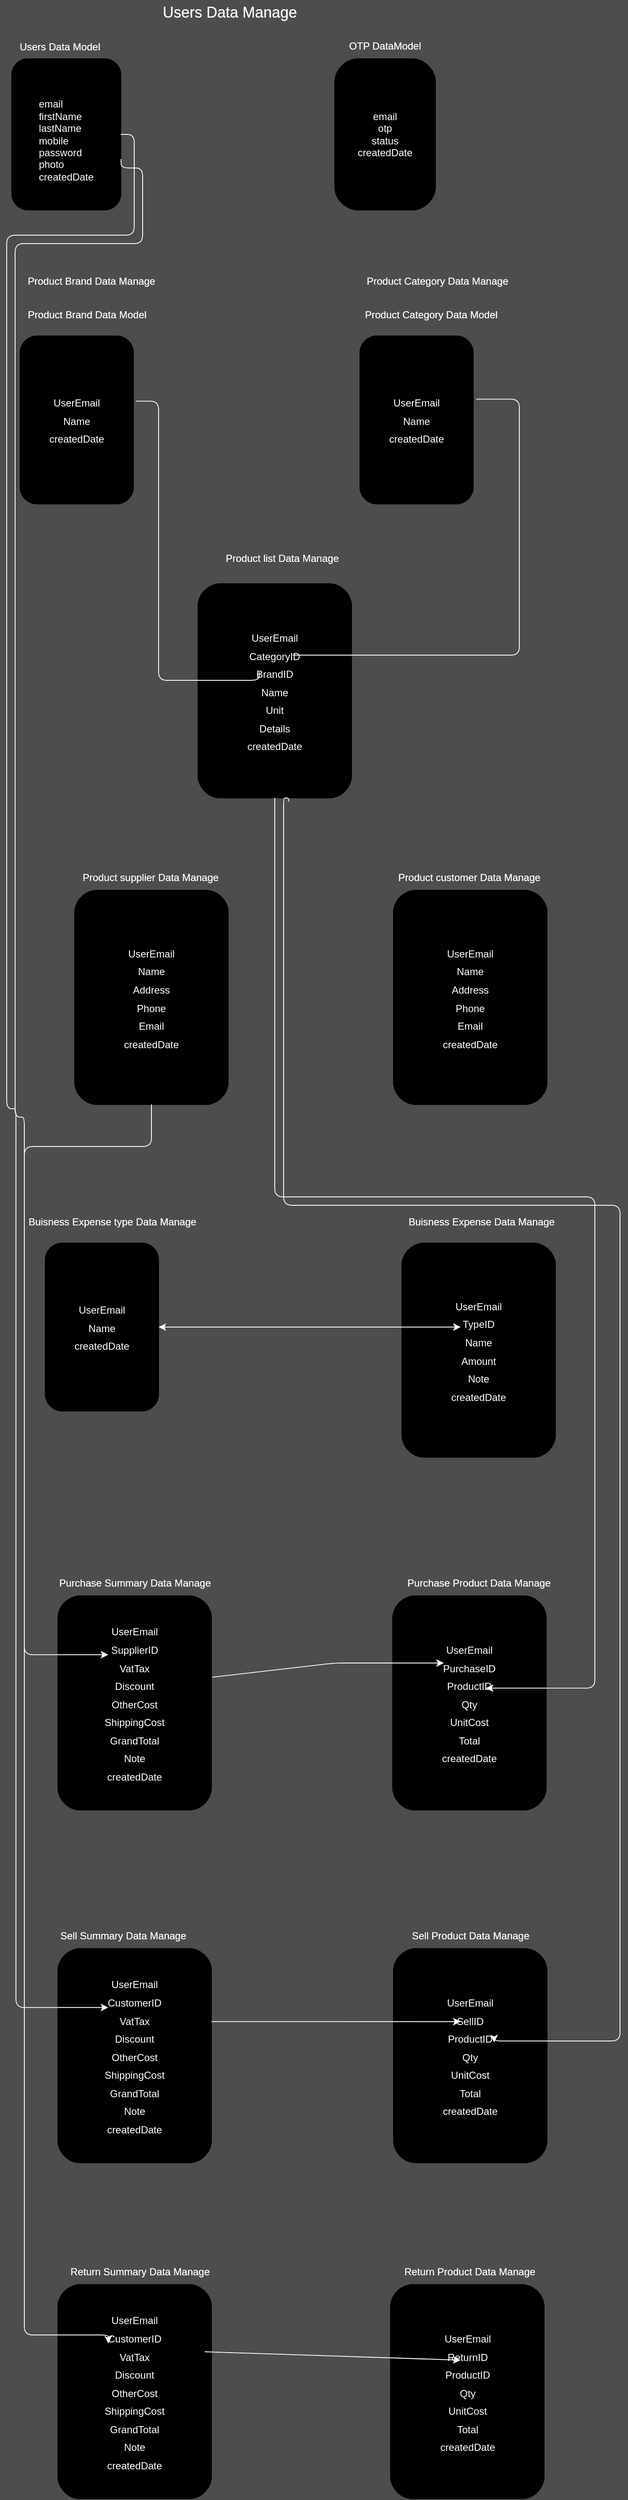 <mxfile>
    <diagram id="BZAx4NpjiB1EqWASZVfp" name="Page-1">
        <mxGraphModel dx="734" dy="436" grid="1" gridSize="10" guides="1" tooltips="1" connect="1" arrows="1" fold="1" page="1" pageScale="1" pageWidth="850" pageHeight="1100" background="#4D4D4D" math="0" shadow="0">
            <root>
                <mxCell id="0"/>
                <mxCell id="1" parent="0"/>
                <mxCell id="2" value="&lt;div style=&quot;text-align: justify&quot;&gt;&lt;br&gt;&lt;/div&gt;&lt;div style=&quot;text-align: justify&quot;&gt;email&lt;/div&gt;&lt;div style=&quot;text-align: justify&quot;&gt;firstName&lt;/div&gt;&lt;div style=&quot;text-align: justify&quot;&gt;lastName&lt;/div&gt;&lt;div style=&quot;text-align: justify&quot;&gt;mobile&lt;/div&gt;&lt;div style=&quot;text-align: justify&quot;&gt;password&lt;/div&gt;&lt;div style=&quot;text-align: justify&quot;&gt;photo&lt;/div&gt;&lt;div style=&quot;text-align: justify&quot;&gt;createdDate&lt;/div&gt;" style="rounded=1;whiteSpace=wrap;html=1;labelBorderColor=none;labelPosition=center;verticalLabelPosition=middle;align=center;verticalAlign=middle;spacingTop=0;" parent="1" vertex="1">
                    <mxGeometry x="95" y="110" width="130" height="180" as="geometry"/>
                </mxCell>
                <mxCell id="3" value="Users Data Model" style="text;html=1;strokeColor=none;fillColor=none;align=center;verticalAlign=middle;whiteSpace=wrap;rounded=1;labelBorderColor=none;spacingTop=2;spacing=5;spacingLeft=0;fontColor=#FFFFFF;" parent="1" vertex="1">
                    <mxGeometry x="95" y="80" width="115" height="30" as="geometry"/>
                </mxCell>
                <mxCell id="5" value="email&lt;br&gt;otp&lt;br&gt;status&lt;br&gt;createdDate" style="rounded=1;whiteSpace=wrap;labelBorderColor=none;fontColor=#FFFFFF;align=center;html=1;arcSize=24;" parent="1" vertex="1">
                    <mxGeometry x="480" y="110" width="120" height="180" as="geometry"/>
                </mxCell>
                <mxCell id="6" value="OTP DataModel" style="text;html=1;strokeColor=none;fillColor=none;align=center;verticalAlign=middle;whiteSpace=wrap;rounded=0;labelBorderColor=none;fontColor=#FFFFFF;" parent="1" vertex="1">
                    <mxGeometry x="495" y="80" width="90" height="30" as="geometry"/>
                </mxCell>
                <mxCell id="8" value="Users Data Manage" style="text;html=1;strokeColor=none;fillColor=none;align=center;verticalAlign=middle;whiteSpace=wrap;rounded=0;labelBorderColor=none;fontColor=#FFFFFF;fontSize=18;" parent="1" vertex="1">
                    <mxGeometry x="240" y="40" width="230" height="30" as="geometry"/>
                </mxCell>
                <mxCell id="15" value="&lt;font style=&quot;font-size: 12px&quot;&gt;UserEmail&lt;br&gt;Name&lt;br&gt;createdDate&lt;br&gt;&lt;/font&gt;" style="rounded=1;whiteSpace=wrap;html=1;labelBorderColor=none;fontSize=18;fontColor=#FFFFFF;" parent="1" vertex="1">
                    <mxGeometry x="105" y="440" width="135" height="200" as="geometry"/>
                </mxCell>
                <mxCell id="16" value="&lt;font style=&quot;font-size: 12px&quot;&gt;UserEmail&lt;br&gt;Name&lt;br&gt;createdDate&lt;br&gt;&lt;/font&gt;" style="rounded=1;whiteSpace=wrap;html=1;labelBorderColor=none;fontSize=18;fontColor=#FFFFFF;" parent="1" vertex="1">
                    <mxGeometry x="510" y="440" width="135" height="200" as="geometry"/>
                </mxCell>
                <mxCell id="17" value="Product Brand Data Model" style="text;html=1;strokeColor=none;fillColor=none;align=center;verticalAlign=middle;whiteSpace=wrap;rounded=0;labelBorderColor=none;fontSize=12;fontColor=#FFFFFF;" parent="1" vertex="1">
                    <mxGeometry x="105" y="400" width="160" height="30" as="geometry"/>
                </mxCell>
                <mxCell id="18" value="Product Category Data Model" style="text;html=1;strokeColor=none;fillColor=none;align=center;verticalAlign=middle;whiteSpace=wrap;rounded=0;labelBorderColor=none;fontSize=12;fontColor=#FFFFFF;" parent="1" vertex="1">
                    <mxGeometry x="510" y="400" width="170" height="30" as="geometry"/>
                </mxCell>
                <mxCell id="19" value="Product Brand Data Manage" style="text;html=1;strokeColor=none;fillColor=none;align=center;verticalAlign=middle;whiteSpace=wrap;rounded=0;labelBorderColor=none;fontSize=12;fontColor=#FFFFFF;" parent="1" vertex="1">
                    <mxGeometry x="110" y="360" width="160" height="30" as="geometry"/>
                </mxCell>
                <mxCell id="20" value="Product Category Data Manage" style="text;html=1;strokeColor=none;fillColor=none;align=center;verticalAlign=middle;whiteSpace=wrap;rounded=0;labelBorderColor=none;fontSize=12;fontColor=#FFFFFF;" parent="1" vertex="1">
                    <mxGeometry x="510" y="360" width="185" height="30" as="geometry"/>
                </mxCell>
                <mxCell id="25" value="&lt;font style=&quot;font-size: 12px&quot;&gt;UserEmail&lt;br&gt;CategoryID&lt;br&gt;BrandID&lt;br&gt;Name&lt;br&gt;Unit&lt;br&gt;Details&lt;br&gt;createdDate&lt;br&gt;&lt;/font&gt;" style="rounded=1;whiteSpace=wrap;html=1;labelBorderColor=none;fontSize=18;fontColor=#FFFFFF;" parent="1" vertex="1">
                    <mxGeometry x="317" y="735" width="183" height="255" as="geometry"/>
                </mxCell>
                <mxCell id="27" value="" style="endArrow=none;html=1;rounded=1;fontSize=12;fontColor=#FFFFFF;exitX=1.021;exitY=0.388;exitDx=0;exitDy=0;exitPerimeter=0;edgeStyle=orthogonalEdgeStyle;elbow=vertical;entryX=0.399;entryY=0.412;entryDx=0;entryDy=0;entryPerimeter=0;strokeColor=#000000;" parent="1" source="15" target="25" edge="1">
                    <mxGeometry width="50" height="50" relative="1" as="geometry">
                        <mxPoint x="350" y="700" as="sourcePoint"/>
                        <mxPoint x="290" y="850" as="targetPoint"/>
                        <Array as="points">
                            <mxPoint x="270" y="518"/>
                            <mxPoint x="270" y="850"/>
                            <mxPoint x="390" y="850"/>
                        </Array>
                    </mxGeometry>
                </mxCell>
                <mxCell id="28" value="" style="endArrow=none;html=1;rounded=1;fontSize=12;fontColor=#FFFFFF;elbow=vertical;entryX=1.025;entryY=0.376;entryDx=0;entryDy=0;entryPerimeter=0;edgeStyle=orthogonalEdgeStyle;strokeColor=#000000;" parent="1" target="16" edge="1">
                    <mxGeometry width="50" height="50" relative="1" as="geometry">
                        <mxPoint x="430" y="820" as="sourcePoint"/>
                        <mxPoint x="400" y="650" as="targetPoint"/>
                        <Array as="points">
                            <mxPoint x="700" y="820"/>
                            <mxPoint x="700" y="515"/>
                        </Array>
                    </mxGeometry>
                </mxCell>
                <mxCell id="29" value="Product list Data Manage" style="text;html=1;strokeColor=none;fillColor=none;align=center;verticalAlign=middle;whiteSpace=wrap;rounded=0;labelBorderColor=none;fontSize=12;fontColor=#FFFFFF;" parent="1" vertex="1">
                    <mxGeometry x="325" y="690" width="185" height="30" as="geometry"/>
                </mxCell>
                <mxCell id="30" value="&lt;font style=&quot;font-size: 12px&quot;&gt;UserEmail&lt;br&gt;Name&lt;br&gt;Address&lt;br&gt;Phone&lt;br&gt;Email&lt;br&gt;createdDate&lt;br&gt;&lt;/font&gt;" style="rounded=1;whiteSpace=wrap;html=1;labelBorderColor=none;fontSize=18;fontColor=#FFFFFF;" parent="1" vertex="1">
                    <mxGeometry x="170" y="1100" width="183" height="255" as="geometry"/>
                </mxCell>
                <mxCell id="31" value="&lt;font style=&quot;font-size: 12px&quot;&gt;UserEmail&lt;br&gt;Name&lt;br&gt;Address&lt;br&gt;Phone&lt;br&gt;Email&lt;br&gt;createdDate&lt;br&gt;&lt;/font&gt;" style="rounded=1;whiteSpace=wrap;html=1;labelBorderColor=none;fontSize=18;fontColor=#FFFFFF;" parent="1" vertex="1">
                    <mxGeometry x="550" y="1100" width="183" height="255" as="geometry"/>
                </mxCell>
                <mxCell id="32" value="Product supplier Data Manage" style="text;html=1;strokeColor=none;fillColor=none;align=center;verticalAlign=middle;whiteSpace=wrap;rounded=0;labelBorderColor=none;fontSize=12;fontColor=#FFFFFF;" parent="1" vertex="1">
                    <mxGeometry x="168" y="1070" width="185" height="30" as="geometry"/>
                </mxCell>
                <mxCell id="33" value="Product customer Data Manage" style="text;html=1;strokeColor=none;fillColor=none;align=center;verticalAlign=middle;whiteSpace=wrap;rounded=0;labelBorderColor=none;fontSize=12;fontColor=#FFFFFF;" parent="1" vertex="1">
                    <mxGeometry x="548" y="1070" width="185" height="30" as="geometry"/>
                </mxCell>
                <mxCell id="34" value="&lt;font style=&quot;font-size: 12px&quot;&gt;UserEmail&lt;br&gt;Name&lt;br&gt;createdDate&lt;br&gt;&lt;/font&gt;" style="rounded=1;whiteSpace=wrap;html=1;labelBorderColor=none;fontSize=18;fontColor=#FFFFFF;" parent="1" vertex="1">
                    <mxGeometry x="135" y="1520" width="135" height="200" as="geometry"/>
                </mxCell>
                <mxCell id="35" value="Buisness Expense type Data Manage" style="text;html=1;strokeColor=none;fillColor=none;align=center;verticalAlign=middle;whiteSpace=wrap;rounded=0;labelBorderColor=none;fontSize=12;fontColor=#FFFFFF;" parent="1" vertex="1">
                    <mxGeometry x="110" y="1480" width="210" height="30" as="geometry"/>
                </mxCell>
                <mxCell id="36" value="&lt;font style=&quot;font-size: 12px&quot;&gt;UserEmail&lt;br&gt;TypeID&lt;br&gt;Name&lt;br&gt;Amount&lt;br&gt;Note&lt;br&gt;createdDate&lt;br&gt;&lt;/font&gt;" style="rounded=1;whiteSpace=wrap;html=1;labelBorderColor=none;fontSize=18;fontColor=#FFFFFF;" parent="1" vertex="1">
                    <mxGeometry x="560" y="1520" width="183" height="255" as="geometry"/>
                </mxCell>
                <mxCell id="37" value="Buisness Expense Data Manage" style="text;html=1;strokeColor=none;fillColor=none;align=center;verticalAlign=middle;whiteSpace=wrap;rounded=0;labelBorderColor=none;fontSize=12;fontColor=#FFFFFF;" parent="1" vertex="1">
                    <mxGeometry x="550" y="1480" width="210" height="30" as="geometry"/>
                </mxCell>
                <mxCell id="38" value="" style="endArrow=classic;startArrow=classic;html=1;rounded=1;fontSize=12;fontColor=#FFFFFF;elbow=vertical;exitX=1;exitY=0.5;exitDx=0;exitDy=0;entryX=0.383;entryY=0.392;entryDx=0;entryDy=0;entryPerimeter=0;strokeColor=#000000;" parent="1" source="34" target="36" edge="1">
                    <mxGeometry width="50" height="50" relative="1" as="geometry">
                        <mxPoint x="430" y="1700" as="sourcePoint"/>
                        <mxPoint x="480" y="1650" as="targetPoint"/>
                    </mxGeometry>
                </mxCell>
                <mxCell id="39" value="&lt;font style=&quot;font-size: 12px&quot;&gt;UserEmail&lt;br&gt;SupplierID&lt;br&gt;VatTax&lt;br&gt;Discount&lt;br&gt;OtherCost&lt;br&gt;ShippingCost&lt;br&gt;GrandTotal&lt;br&gt;Note&lt;br&gt;createdDate&lt;br&gt;&lt;/font&gt;" style="rounded=1;whiteSpace=wrap;html=1;labelBorderColor=none;fontSize=18;fontColor=#FFFFFF;" parent="1" vertex="1">
                    <mxGeometry x="150" y="1940" width="183" height="255" as="geometry"/>
                </mxCell>
                <mxCell id="40" value="&lt;font style=&quot;font-size: 12px&quot;&gt;UserEmail&lt;br&gt;PurchaseID&lt;br&gt;ProductID&lt;br&gt;Qty&lt;br&gt;UnitCost&lt;br&gt;Total&lt;br&gt;createdDate&lt;br&gt;&lt;/font&gt;" style="rounded=1;whiteSpace=wrap;html=1;labelBorderColor=none;fontSize=18;fontColor=#FFFFFF;" parent="1" vertex="1">
                    <mxGeometry x="549" y="1940" width="183" height="255" as="geometry"/>
                </mxCell>
                <mxCell id="41" value="Purchase Product Data Manage" style="text;html=1;strokeColor=none;fillColor=none;align=center;verticalAlign=middle;whiteSpace=wrap;rounded=0;labelBorderColor=none;fontSize=12;fontColor=#FFFFFF;" parent="1" vertex="1">
                    <mxGeometry x="546.5" y="1910" width="210" height="30" as="geometry"/>
                </mxCell>
                <mxCell id="42" value="Purchase Summary Data Manage" style="text;html=1;strokeColor=none;fillColor=none;align=center;verticalAlign=middle;whiteSpace=wrap;rounded=0;labelBorderColor=none;fontSize=12;fontColor=#FFFFFF;" parent="1" vertex="1">
                    <mxGeometry x="136.5" y="1910" width="210" height="30" as="geometry"/>
                </mxCell>
                <mxCell id="43" value="" style="endArrow=classic;html=1;rounded=1;fontSize=12;fontColor=#FFFFFF;elbow=vertical;exitX=1.005;exitY=0.38;exitDx=0;exitDy=0;exitPerimeter=0;strokeColor=#000000;" parent="1" source="39" edge="1">
                    <mxGeometry width="50" height="50" relative="1" as="geometry">
                        <mxPoint x="430" y="2000" as="sourcePoint"/>
                        <mxPoint x="610" y="2020" as="targetPoint"/>
                        <Array as="points">
                            <mxPoint x="480" y="2020"/>
                        </Array>
                    </mxGeometry>
                </mxCell>
                <mxCell id="44" value="" style="endArrow=classic;html=1;rounded=1;fontSize=12;fontColor=#FFFFFF;elbow=vertical;entryX=0.607;entryY=0.431;entryDx=0;entryDy=0;entryPerimeter=0;exitX=0.5;exitY=1;exitDx=0;exitDy=0;edgeStyle=orthogonalEdgeStyle;strokeColor=#000000;" parent="1" source="25" target="40" edge="1">
                    <mxGeometry width="50" height="50" relative="1" as="geometry">
                        <mxPoint x="420" y="1060" as="sourcePoint"/>
                        <mxPoint x="470" y="1010" as="targetPoint"/>
                        <Array as="points">
                            <mxPoint x="409" y="1465"/>
                            <mxPoint x="790" y="1465"/>
                            <mxPoint x="790" y="2050"/>
                        </Array>
                    </mxGeometry>
                </mxCell>
                <mxCell id="45" value="" style="endArrow=classic;html=1;rounded=1;fontSize=12;fontColor=#FFFFFF;elbow=vertical;entryX=0.328;entryY=0.275;entryDx=0;entryDy=0;entryPerimeter=0;edgeStyle=orthogonalEdgeStyle;exitX=0.5;exitY=1;exitDx=0;exitDy=0;strokeColor=#000000;" parent="1" source="30" target="39" edge="1">
                    <mxGeometry width="50" height="50" relative="1" as="geometry">
                        <mxPoint x="262" y="1370" as="sourcePoint"/>
                        <mxPoint x="170" y="1355" as="targetPoint"/>
                        <Array as="points">
                            <mxPoint x="262" y="1405"/>
                            <mxPoint x="110" y="1405"/>
                            <mxPoint x="110" y="2010"/>
                        </Array>
                    </mxGeometry>
                </mxCell>
                <mxCell id="46" value="&lt;font style=&quot;font-size: 12px&quot;&gt;UserEmail&lt;br&gt;CustomerID&lt;br&gt;VatTax&lt;br&gt;Discount&lt;br&gt;OtherCost&lt;br&gt;ShippingCost&lt;br&gt;GrandTotal&lt;br&gt;Note&lt;br&gt;createdDate&lt;br&gt;&lt;/font&gt;" style="rounded=1;whiteSpace=wrap;html=1;labelBorderColor=none;fontSize=18;fontColor=#FFFFFF;" parent="1" vertex="1">
                    <mxGeometry x="150" y="2360" width="183" height="255" as="geometry"/>
                </mxCell>
                <mxCell id="47" value="&lt;font style=&quot;font-size: 12px&quot;&gt;UserEmail&lt;br&gt;SellID&lt;br&gt;ProductID&lt;br&gt;Qty&lt;br&gt;UnitCost&lt;br&gt;Total&lt;br&gt;createdDate&lt;br&gt;&lt;/font&gt;" style="rounded=1;whiteSpace=wrap;html=1;labelBorderColor=none;fontSize=18;fontColor=#FFFFFF;" parent="1" vertex="1">
                    <mxGeometry x="550" y="2360" width="183" height="255" as="geometry"/>
                </mxCell>
                <mxCell id="48" value="" style="endArrow=classic;html=1;rounded=1;fontSize=12;fontColor=#FFFFFF;elbow=vertical;exitX=1.005;exitY=0.38;exitDx=0;exitDy=0;exitPerimeter=0;entryX=0.437;entryY=0.341;entryDx=0;entryDy=0;entryPerimeter=0;strokeColor=#000000;" parent="1" target="47" edge="1">
                    <mxGeometry width="50" height="50" relative="1" as="geometry">
                        <mxPoint x="333.005" y="2446.9" as="sourcePoint"/>
                        <mxPoint x="609.09" y="2430" as="targetPoint"/>
                        <Array as="points"/>
                    </mxGeometry>
                </mxCell>
                <mxCell id="49" value="" style="endArrow=classic;html=1;rounded=1;fontSize=12;fontColor=#FFFFFF;elbow=vertical;edgeStyle=orthogonalEdgeStyle;entryX=0.328;entryY=0.275;entryDx=0;entryDy=0;entryPerimeter=0;strokeColor=#000000;" parent="1" source="2" target="46" edge="1">
                    <mxGeometry width="50" height="50" relative="1" as="geometry">
                        <mxPoint x="240" y="270" as="sourcePoint"/>
                        <mxPoint x="110" y="2430" as="targetPoint"/>
                        <Array as="points">
                            <mxPoint x="241" y="200"/>
                            <mxPoint x="241" y="320"/>
                            <mxPoint x="89" y="320"/>
                            <mxPoint x="89" y="1360"/>
                            <mxPoint x="100" y="1360"/>
                            <mxPoint x="100" y="2430"/>
                        </Array>
                    </mxGeometry>
                </mxCell>
                <mxCell id="50" value="" style="endArrow=classic;html=1;rounded=1;fontSize=12;fontColor=#FFFFFF;elbow=vertical;exitX=0.591;exitY=1.017;exitDx=0;exitDy=0;edgeStyle=orthogonalEdgeStyle;exitPerimeter=0;strokeColor=#000000;" parent="1" source="25" edge="1">
                    <mxGeometry width="50" height="50" relative="1" as="geometry">
                        <mxPoint x="418.5" y="1000" as="sourcePoint"/>
                        <mxPoint x="670" y="2471.6" as="targetPoint"/>
                        <Array as="points">
                            <mxPoint x="425" y="990"/>
                            <mxPoint x="419" y="990"/>
                            <mxPoint x="419" y="1475"/>
                            <mxPoint x="820" y="1475"/>
                            <mxPoint x="820" y="2470"/>
                            <mxPoint x="670" y="2470"/>
                        </Array>
                    </mxGeometry>
                </mxCell>
                <mxCell id="51" value="Sell Product Data Manage" style="text;html=1;strokeColor=none;fillColor=none;align=center;verticalAlign=middle;whiteSpace=wrap;rounded=0;labelBorderColor=none;fontSize=12;fontColor=#FFFFFF;" parent="1" vertex="1">
                    <mxGeometry x="536.5" y="2330" width="210" height="30" as="geometry"/>
                </mxCell>
                <mxCell id="52" value="Sell Summary Data Manage" style="text;html=1;strokeColor=none;fillColor=none;align=center;verticalAlign=middle;whiteSpace=wrap;rounded=0;labelBorderColor=none;fontSize=12;fontColor=#FFFFFF;" parent="1" vertex="1">
                    <mxGeometry x="123" y="2330" width="210" height="30" as="geometry"/>
                </mxCell>
                <mxCell id="53" value="&lt;font style=&quot;font-size: 12px&quot;&gt;UserEmail&lt;br&gt;CustomerID&lt;br&gt;VatTax&lt;br&gt;Discount&lt;br&gt;OtherCost&lt;br&gt;ShippingCost&lt;br&gt;GrandTotal&lt;br&gt;Note&lt;br&gt;createdDate&lt;br&gt;&lt;/font&gt;" style="rounded=1;whiteSpace=wrap;html=1;labelBorderColor=none;fontSize=18;fontColor=#FFFFFF;" parent="1" vertex="1">
                    <mxGeometry x="150" y="2760" width="183" height="255" as="geometry"/>
                </mxCell>
                <mxCell id="54" value="&lt;font style=&quot;font-size: 12px&quot;&gt;UserEmail&lt;br&gt;ReturnID&lt;br&gt;ProductID&lt;br&gt;Qty&lt;br&gt;UnitCost&lt;br&gt;Total&lt;br&gt;createdDate&lt;br&gt;&lt;/font&gt;" style="rounded=1;whiteSpace=wrap;html=1;labelBorderColor=none;fontSize=18;fontColor=#FFFFFF;" parent="1" vertex="1">
                    <mxGeometry x="546.5" y="2760" width="183" height="255" as="geometry"/>
                </mxCell>
                <mxCell id="55" value="" style="endArrow=classic;html=1;rounded=1;fontSize=12;fontColor=#FFFFFF;elbow=vertical;exitX=1.005;exitY=0.38;exitDx=0;exitDy=0;exitPerimeter=0;strokeColor=#000000;" parent="1" edge="1">
                    <mxGeometry width="50" height="50" relative="1" as="geometry">
                        <mxPoint x="325.005" y="2840" as="sourcePoint"/>
                        <mxPoint x="630" y="2850" as="targetPoint"/>
                        <Array as="points"/>
                    </mxGeometry>
                </mxCell>
                <mxCell id="56" value="" style="endArrow=classic;html=1;rounded=1;fontSize=12;fontColor=#FFFFFF;elbow=vertical;edgeStyle=orthogonalEdgeStyle;exitX=1.002;exitY=0.664;exitDx=0;exitDy=0;exitPerimeter=0;entryX=0.328;entryY=0.275;entryDx=0;entryDy=0;entryPerimeter=0;strokeColor=#000000;" parent="1" source="2" target="53" edge="1">
                    <mxGeometry width="50" height="50" relative="1" as="geometry">
                        <mxPoint x="235" y="210" as="sourcePoint"/>
                        <mxPoint x="120" y="2841.6" as="targetPoint"/>
                        <Array as="points">
                            <mxPoint x="225" y="240"/>
                            <mxPoint x="251" y="240"/>
                            <mxPoint x="251" y="330"/>
                            <mxPoint x="99" y="330"/>
                            <mxPoint x="99" y="1370"/>
                            <mxPoint x="110" y="1370"/>
                            <mxPoint x="110" y="2820"/>
                            <mxPoint x="210" y="2820"/>
                        </Array>
                    </mxGeometry>
                </mxCell>
                <mxCell id="57" value="Return Summary Data Manage" style="text;html=1;strokeColor=none;fillColor=none;align=center;verticalAlign=middle;whiteSpace=wrap;rounded=0;labelBorderColor=none;fontSize=12;fontColor=#FFFFFF;" parent="1" vertex="1">
                    <mxGeometry x="143" y="2730" width="210" height="30" as="geometry"/>
                </mxCell>
                <mxCell id="58" value="Return Product Data Manage" style="text;html=1;strokeColor=none;fillColor=none;align=center;verticalAlign=middle;whiteSpace=wrap;rounded=0;labelBorderColor=none;fontSize=12;fontColor=#FFFFFF;" parent="1" vertex="1">
                    <mxGeometry x="535.5" y="2730" width="210" height="30" as="geometry"/>
                </mxCell>
                <mxCell id="59" value="&lt;div style=&quot;text-align: justify&quot;&gt;&lt;br&gt;&lt;/div&gt;&lt;div style=&quot;text-align: justify&quot;&gt;email&lt;/div&gt;&lt;div style=&quot;text-align: justify&quot;&gt;firstName&lt;/div&gt;&lt;div style=&quot;text-align: justify&quot;&gt;lastName&lt;/div&gt;&lt;div style=&quot;text-align: justify&quot;&gt;mobile&lt;/div&gt;&lt;div style=&quot;text-align: justify&quot;&gt;password&lt;/div&gt;&lt;div style=&quot;text-align: justify&quot;&gt;photo&lt;/div&gt;&lt;div style=&quot;text-align: justify&quot;&gt;createdDate&lt;/div&gt;" style="rounded=1;whiteSpace=wrap;html=1;labelBorderColor=none;labelPosition=center;verticalLabelPosition=middle;align=center;verticalAlign=middle;spacingTop=0;fillColor=#000000;fontColor=#FFFFFF;" vertex="1" parent="1">
                    <mxGeometry x="95" y="110" width="130" height="180" as="geometry"/>
                </mxCell>
                <mxCell id="60" value="Users Data Model" style="text;html=1;strokeColor=none;fillColor=none;align=center;verticalAlign=middle;whiteSpace=wrap;rounded=1;labelBorderColor=none;spacingTop=2;spacing=5;spacingLeft=0;fontColor=#FFFFFF;" vertex="1" parent="1">
                    <mxGeometry x="95" y="80" width="115" height="30" as="geometry"/>
                </mxCell>
                <mxCell id="61" value="&lt;font&gt;email&lt;br&gt;otp&lt;br&gt;status&lt;br&gt;createdDate&lt;/font&gt;" style="rounded=1;whiteSpace=wrap;labelBorderColor=none;fontColor=#FFFFFF;align=center;html=1;arcSize=24;fillColor=#000000;" vertex="1" parent="1">
                    <mxGeometry x="480" y="110" width="120" height="180" as="geometry"/>
                </mxCell>
                <mxCell id="62" value="OTP DataModel" style="text;html=1;strokeColor=none;fillColor=none;align=center;verticalAlign=middle;whiteSpace=wrap;rounded=0;labelBorderColor=none;fontColor=#FFFFFF;" vertex="1" parent="1">
                    <mxGeometry x="495" y="80" width="90" height="30" as="geometry"/>
                </mxCell>
                <mxCell id="63" value="Users Data Manage" style="text;html=1;strokeColor=none;fillColor=none;align=center;verticalAlign=middle;whiteSpace=wrap;rounded=0;labelBorderColor=none;fontColor=#FFFFFF;fontSize=18;" vertex="1" parent="1">
                    <mxGeometry x="240" y="40" width="230" height="30" as="geometry"/>
                </mxCell>
                <mxCell id="64" value="&lt;font style=&quot;font-size: 12px&quot;&gt;&lt;font&gt;UserEmail&lt;br&gt;Name&lt;br&gt;createdDate&lt;/font&gt;&lt;br&gt;&lt;/font&gt;" style="rounded=1;whiteSpace=wrap;html=1;labelBorderColor=none;fontSize=18;fontColor=#FFFFFF;fillColor=#000000;" vertex="1" parent="1">
                    <mxGeometry x="105" y="440" width="135" height="200" as="geometry"/>
                </mxCell>
                <mxCell id="65" value="&lt;font style=&quot;font-size: 12px&quot;&gt;&lt;font&gt;UserEmail&lt;br&gt;Name&lt;br&gt;createdDate&lt;/font&gt;&lt;br&gt;&lt;/font&gt;" style="rounded=1;whiteSpace=wrap;html=1;labelBorderColor=none;fontSize=18;fontColor=#FFFFFF;fillColor=#000000;" vertex="1" parent="1">
                    <mxGeometry x="510" y="440" width="135" height="200" as="geometry"/>
                </mxCell>
                <mxCell id="66" value="Product Brand Data Model" style="text;html=1;strokeColor=none;fillColor=none;align=center;verticalAlign=middle;whiteSpace=wrap;rounded=0;labelBorderColor=none;fontSize=12;fontColor=#FFFFFF;" vertex="1" parent="1">
                    <mxGeometry x="105" y="400" width="160" height="30" as="geometry"/>
                </mxCell>
                <mxCell id="67" value="Product Category Data Model" style="text;html=1;strokeColor=none;fillColor=none;align=center;verticalAlign=middle;whiteSpace=wrap;rounded=0;labelBorderColor=none;fontSize=12;fontColor=#FFFFFF;" vertex="1" parent="1">
                    <mxGeometry x="510" y="400" width="170" height="30" as="geometry"/>
                </mxCell>
                <mxCell id="68" value="Product Brand Data Manage" style="text;html=1;strokeColor=none;fillColor=none;align=center;verticalAlign=middle;whiteSpace=wrap;rounded=0;labelBorderColor=none;fontSize=12;fontColor=#FFFFFF;" vertex="1" parent="1">
                    <mxGeometry x="110" y="360" width="160" height="30" as="geometry"/>
                </mxCell>
                <mxCell id="69" value="Product Category Data Manage" style="text;html=1;strokeColor=none;fillColor=none;align=center;verticalAlign=middle;whiteSpace=wrap;rounded=0;labelBorderColor=none;fontSize=12;fontColor=#FFFFFF;" vertex="1" parent="1">
                    <mxGeometry x="510" y="360" width="185" height="30" as="geometry"/>
                </mxCell>
                <mxCell id="70" value="&lt;font style=&quot;font-size: 12px&quot;&gt;&lt;font&gt;UserEmail&lt;br&gt;CategoryID&lt;br&gt;BrandID&lt;br&gt;Name&lt;br&gt;Unit&lt;br&gt;Details&lt;br&gt;createdDate&lt;/font&gt;&lt;br&gt;&lt;/font&gt;" style="rounded=1;whiteSpace=wrap;html=1;labelBorderColor=none;fontSize=18;fontColor=#FFFFFF;fillColor=#000000;" vertex="1" parent="1">
                    <mxGeometry x="317" y="735" width="183" height="255" as="geometry"/>
                </mxCell>
                <mxCell id="71" value="" style="endArrow=none;html=1;rounded=1;fontSize=12;fontColor=#FFFFFF;exitX=1.021;exitY=0.388;exitDx=0;exitDy=0;exitPerimeter=0;edgeStyle=orthogonalEdgeStyle;elbow=vertical;entryX=0.399;entryY=0.412;entryDx=0;entryDy=0;entryPerimeter=0;strokeColor=#FFFFFF;" edge="1" parent="1" source="64" target="70">
                    <mxGeometry width="50" height="50" relative="1" as="geometry">
                        <mxPoint x="350" y="700" as="sourcePoint"/>
                        <mxPoint x="290" y="850" as="targetPoint"/>
                        <Array as="points">
                            <mxPoint x="270" y="518"/>
                            <mxPoint x="270" y="850"/>
                            <mxPoint x="390" y="850"/>
                        </Array>
                    </mxGeometry>
                </mxCell>
                <mxCell id="72" value="" style="endArrow=none;html=1;rounded=1;fontSize=12;fontColor=#FFFFFF;elbow=vertical;entryX=1.025;entryY=0.376;entryDx=0;entryDy=0;entryPerimeter=0;edgeStyle=orthogonalEdgeStyle;strokeColor=#FFFFFF;" edge="1" parent="1" target="65">
                    <mxGeometry width="50" height="50" relative="1" as="geometry">
                        <mxPoint x="430" y="820" as="sourcePoint"/>
                        <mxPoint x="400" y="650" as="targetPoint"/>
                        <Array as="points">
                            <mxPoint x="700" y="820"/>
                            <mxPoint x="700" y="515"/>
                        </Array>
                    </mxGeometry>
                </mxCell>
                <mxCell id="73" value="Product list Data Manage" style="text;html=1;strokeColor=none;fillColor=none;align=center;verticalAlign=middle;whiteSpace=wrap;rounded=0;labelBorderColor=none;fontSize=12;fontColor=#FFFFFF;" vertex="1" parent="1">
                    <mxGeometry x="325" y="690" width="185" height="30" as="geometry"/>
                </mxCell>
                <mxCell id="74" value="&lt;font style=&quot;font-size: 12px&quot;&gt;&lt;font&gt;UserEmail&lt;br&gt;Name&lt;br&gt;Address&lt;br&gt;Phone&lt;br&gt;Email&lt;br&gt;createdDate&lt;/font&gt;&lt;br&gt;&lt;/font&gt;" style="rounded=1;whiteSpace=wrap;html=1;labelBorderColor=none;fontSize=18;fontColor=#FFFFFF;fillColor=#000000;" vertex="1" parent="1">
                    <mxGeometry x="170" y="1100" width="183" height="255" as="geometry"/>
                </mxCell>
                <mxCell id="75" value="&lt;font style=&quot;font-size: 12px&quot;&gt;&lt;font&gt;UserEmail&lt;br&gt;Name&lt;br&gt;Address&lt;br&gt;Phone&lt;br&gt;Email&lt;br&gt;createdDate&lt;/font&gt;&lt;br&gt;&lt;/font&gt;" style="rounded=1;whiteSpace=wrap;html=1;labelBorderColor=none;fontSize=18;fontColor=#FFFFFF;fillColor=#000000;" vertex="1" parent="1">
                    <mxGeometry x="550" y="1100" width="183" height="255" as="geometry"/>
                </mxCell>
                <mxCell id="76" value="Product supplier Data Manage" style="text;html=1;strokeColor=none;fillColor=none;align=center;verticalAlign=middle;whiteSpace=wrap;rounded=0;labelBorderColor=none;fontSize=12;fontColor=#FFFFFF;" vertex="1" parent="1">
                    <mxGeometry x="168" y="1070" width="185" height="30" as="geometry"/>
                </mxCell>
                <mxCell id="77" value="Product customer Data Manage" style="text;html=1;strokeColor=none;fillColor=none;align=center;verticalAlign=middle;whiteSpace=wrap;rounded=0;labelBorderColor=none;fontSize=12;fontColor=#FFFFFF;" vertex="1" parent="1">
                    <mxGeometry x="548" y="1070" width="185" height="30" as="geometry"/>
                </mxCell>
                <mxCell id="78" value="&lt;font style=&quot;font-size: 12px&quot;&gt;&lt;font&gt;UserEmail&lt;br&gt;Name&lt;br&gt;createdDate&lt;/font&gt;&lt;br&gt;&lt;/font&gt;" style="rounded=1;whiteSpace=wrap;html=1;labelBorderColor=none;fontSize=18;fontColor=#FFFFFF;fillColor=#000000;" vertex="1" parent="1">
                    <mxGeometry x="135" y="1520" width="135" height="200" as="geometry"/>
                </mxCell>
                <mxCell id="79" value="Buisness Expense type Data Manage" style="text;html=1;strokeColor=none;fillColor=none;align=center;verticalAlign=middle;whiteSpace=wrap;rounded=0;labelBorderColor=none;fontSize=12;fontColor=#FFFFFF;" vertex="1" parent="1">
                    <mxGeometry x="110" y="1480" width="210" height="30" as="geometry"/>
                </mxCell>
                <mxCell id="80" value="&lt;font style=&quot;font-size: 12px&quot;&gt;&lt;font&gt;UserEmail&lt;br&gt;TypeID&lt;br&gt;Name&lt;br&gt;Amount&lt;br&gt;Note&lt;br&gt;createdDate&lt;/font&gt;&lt;br&gt;&lt;/font&gt;" style="rounded=1;whiteSpace=wrap;html=1;labelBorderColor=none;fontSize=18;fontColor=#FFFFFF;fillColor=#000000;" vertex="1" parent="1">
                    <mxGeometry x="560" y="1520" width="183" height="255" as="geometry"/>
                </mxCell>
                <mxCell id="81" value="Buisness Expense Data Manage" style="text;html=1;strokeColor=none;fillColor=none;align=center;verticalAlign=middle;whiteSpace=wrap;rounded=0;labelBorderColor=none;fontSize=12;fontColor=#FFFFFF;" vertex="1" parent="1">
                    <mxGeometry x="550" y="1480" width="210" height="30" as="geometry"/>
                </mxCell>
                <mxCell id="82" value="" style="endArrow=classic;startArrow=classic;html=1;rounded=1;fontSize=12;fontColor=#FFFFFF;elbow=vertical;exitX=1;exitY=0.5;exitDx=0;exitDy=0;entryX=0.383;entryY=0.392;entryDx=0;entryDy=0;entryPerimeter=0;strokeColor=#FFFFFF;" edge="1" parent="1" source="78" target="80">
                    <mxGeometry width="50" height="50" relative="1" as="geometry">
                        <mxPoint x="430" y="1700" as="sourcePoint"/>
                        <mxPoint x="480" y="1650" as="targetPoint"/>
                    </mxGeometry>
                </mxCell>
                <mxCell id="83" value="&lt;font style=&quot;font-size: 12px&quot;&gt;&lt;font&gt;UserEmail&lt;br&gt;SupplierID&lt;br&gt;VatTax&lt;br&gt;Discount&lt;br&gt;OtherCost&lt;br&gt;ShippingCost&lt;br&gt;GrandTotal&lt;br&gt;Note&lt;br&gt;createdDate&lt;/font&gt;&lt;br&gt;&lt;/font&gt;" style="rounded=1;whiteSpace=wrap;html=1;labelBorderColor=none;fontSize=18;fontColor=#FFFFFF;fillColor=#000000;" vertex="1" parent="1">
                    <mxGeometry x="150" y="1940" width="183" height="255" as="geometry"/>
                </mxCell>
                <mxCell id="84" value="&lt;font style=&quot;font-size: 12px&quot;&gt;&lt;font&gt;UserEmail&lt;br&gt;PurchaseID&lt;br&gt;ProductID&lt;br&gt;Qty&lt;br&gt;UnitCost&lt;br&gt;Total&lt;br&gt;createdDate&lt;/font&gt;&lt;br&gt;&lt;/font&gt;" style="rounded=1;whiteSpace=wrap;html=1;labelBorderColor=none;fontSize=18;fontColor=#FFFFFF;strokeColor=#000000;fillColor=#000000;" vertex="1" parent="1">
                    <mxGeometry x="549" y="1940" width="183" height="255" as="geometry"/>
                </mxCell>
                <mxCell id="85" value="Purchase Product Data Manage" style="text;html=1;strokeColor=none;fillColor=none;align=center;verticalAlign=middle;whiteSpace=wrap;rounded=0;labelBorderColor=none;fontSize=12;fontColor=#FFFFFF;" vertex="1" parent="1">
                    <mxGeometry x="546.5" y="1910" width="210" height="30" as="geometry"/>
                </mxCell>
                <mxCell id="86" value="Purchase Summary Data Manage" style="text;html=1;strokeColor=none;fillColor=none;align=center;verticalAlign=middle;whiteSpace=wrap;rounded=0;labelBorderColor=none;fontSize=12;fontColor=#FFFFFF;" vertex="1" parent="1">
                    <mxGeometry x="136.5" y="1910" width="210" height="30" as="geometry"/>
                </mxCell>
                <mxCell id="87" value="" style="endArrow=classic;html=1;rounded=1;fontSize=12;fontColor=#FFFFFF;elbow=vertical;exitX=1.005;exitY=0.38;exitDx=0;exitDy=0;exitPerimeter=0;strokeColor=#FFFFFF;" edge="1" parent="1" source="83">
                    <mxGeometry width="50" height="50" relative="1" as="geometry">
                        <mxPoint x="430" y="2000" as="sourcePoint"/>
                        <mxPoint x="610" y="2020" as="targetPoint"/>
                        <Array as="points">
                            <mxPoint x="480" y="2020"/>
                        </Array>
                    </mxGeometry>
                </mxCell>
                <mxCell id="88" value="" style="endArrow=classic;html=1;rounded=1;fontSize=12;fontColor=#FFFFFF;elbow=vertical;entryX=0.607;entryY=0.431;entryDx=0;entryDy=0;entryPerimeter=0;exitX=0.5;exitY=1;exitDx=0;exitDy=0;edgeStyle=orthogonalEdgeStyle;strokeColor=#FFFFFF;" edge="1" parent="1" source="70" target="84">
                    <mxGeometry width="50" height="50" relative="1" as="geometry">
                        <mxPoint x="420" y="1060" as="sourcePoint"/>
                        <mxPoint x="470" y="1010" as="targetPoint"/>
                        <Array as="points">
                            <mxPoint x="409" y="1465"/>
                            <mxPoint x="790" y="1465"/>
                            <mxPoint x="790" y="2050"/>
                        </Array>
                    </mxGeometry>
                </mxCell>
                <mxCell id="89" value="" style="endArrow=classic;html=1;rounded=1;fontSize=12;fontColor=#FFFFFF;elbow=vertical;entryX=0.328;entryY=0.275;entryDx=0;entryDy=0;entryPerimeter=0;edgeStyle=orthogonalEdgeStyle;exitX=0.5;exitY=1;exitDx=0;exitDy=0;strokeColor=#FFFFFF;" edge="1" parent="1" source="74" target="83">
                    <mxGeometry width="50" height="50" relative="1" as="geometry">
                        <mxPoint x="262" y="1370" as="sourcePoint"/>
                        <mxPoint x="170" y="1355" as="targetPoint"/>
                        <Array as="points">
                            <mxPoint x="262" y="1405"/>
                            <mxPoint x="110" y="1405"/>
                            <mxPoint x="110" y="2010"/>
                        </Array>
                    </mxGeometry>
                </mxCell>
                <mxCell id="90" value="&lt;font style=&quot;font-size: 12px&quot;&gt;&lt;font&gt;UserEmail&lt;br&gt;CustomerID&lt;br&gt;VatTax&lt;br&gt;Discount&lt;br&gt;OtherCost&lt;br&gt;ShippingCost&lt;br&gt;GrandTotal&lt;br&gt;Note&lt;br&gt;createdDate&lt;/font&gt;&lt;br&gt;&lt;/font&gt;" style="rounded=1;whiteSpace=wrap;html=1;labelBorderColor=none;fontSize=18;fontColor=#FFFFFF;fillColor=#000000;" vertex="1" parent="1">
                    <mxGeometry x="150" y="2360" width="183" height="255" as="geometry"/>
                </mxCell>
                <mxCell id="91" value="&lt;font style=&quot;font-size: 12px&quot;&gt;&lt;font&gt;UserEmail&lt;br&gt;SellID&lt;br&gt;ProductID&lt;br&gt;Qty&lt;br&gt;UnitCost&lt;br&gt;Total&lt;br&gt;createdDate&lt;/font&gt;&lt;br&gt;&lt;/font&gt;" style="rounded=1;whiteSpace=wrap;html=1;labelBorderColor=none;fontSize=18;fontColor=#FFFFFF;strokeColor=#000000;fillColor=#000000;" vertex="1" parent="1">
                    <mxGeometry x="550" y="2360" width="183" height="255" as="geometry"/>
                </mxCell>
                <mxCell id="92" value="" style="endArrow=classic;html=1;rounded=1;fontSize=12;fontColor=#FFFFFF;elbow=vertical;exitX=1.005;exitY=0.38;exitDx=0;exitDy=0;exitPerimeter=0;entryX=0.437;entryY=0.341;entryDx=0;entryDy=0;entryPerimeter=0;strokeColor=#FFFFFF;" edge="1" parent="1" target="91">
                    <mxGeometry width="50" height="50" relative="1" as="geometry">
                        <mxPoint x="333.005" y="2446.9" as="sourcePoint"/>
                        <mxPoint x="609.09" y="2430" as="targetPoint"/>
                        <Array as="points"/>
                    </mxGeometry>
                </mxCell>
                <mxCell id="93" value="" style="endArrow=classic;html=1;rounded=1;fontSize=12;fontColor=#FFFFFF;elbow=vertical;edgeStyle=orthogonalEdgeStyle;entryX=0.328;entryY=0.275;entryDx=0;entryDy=0;entryPerimeter=0;strokeColor=#FFFFFF;" edge="1" parent="1" source="59" target="90">
                    <mxGeometry width="50" height="50" relative="1" as="geometry">
                        <mxPoint x="240" y="270" as="sourcePoint"/>
                        <mxPoint x="110" y="2430" as="targetPoint"/>
                        <Array as="points">
                            <mxPoint x="241" y="200"/>
                            <mxPoint x="241" y="320"/>
                            <mxPoint x="89" y="320"/>
                            <mxPoint x="89" y="1360"/>
                            <mxPoint x="100" y="1360"/>
                            <mxPoint x="100" y="2430"/>
                        </Array>
                    </mxGeometry>
                </mxCell>
                <mxCell id="94" value="" style="endArrow=classic;html=1;rounded=1;fontSize=12;fontColor=#FFFFFF;elbow=vertical;exitX=0.591;exitY=1.017;exitDx=0;exitDy=0;edgeStyle=orthogonalEdgeStyle;exitPerimeter=0;strokeColor=#FFFFFF;" edge="1" parent="1" source="70">
                    <mxGeometry width="50" height="50" relative="1" as="geometry">
                        <mxPoint x="418.5" y="1000" as="sourcePoint"/>
                        <mxPoint x="670" y="2471.6" as="targetPoint"/>
                        <Array as="points">
                            <mxPoint x="425" y="990"/>
                            <mxPoint x="419" y="990"/>
                            <mxPoint x="419" y="1475"/>
                            <mxPoint x="820" y="1475"/>
                            <mxPoint x="820" y="2470"/>
                            <mxPoint x="670" y="2470"/>
                        </Array>
                    </mxGeometry>
                </mxCell>
                <mxCell id="95" value="Sell Product Data Manage" style="text;html=1;strokeColor=none;fillColor=none;align=center;verticalAlign=middle;whiteSpace=wrap;rounded=0;labelBorderColor=none;fontSize=12;fontColor=#FFFFFF;" vertex="1" parent="1">
                    <mxGeometry x="536.5" y="2330" width="210" height="30" as="geometry"/>
                </mxCell>
                <mxCell id="96" value="Sell Summary Data Manage" style="text;html=1;strokeColor=none;fillColor=none;align=center;verticalAlign=middle;whiteSpace=wrap;rounded=0;labelBorderColor=none;fontSize=12;fontColor=#FFFFFF;" vertex="1" parent="1">
                    <mxGeometry x="123" y="2330" width="210" height="30" as="geometry"/>
                </mxCell>
                <mxCell id="97" value="&lt;font style=&quot;font-size: 12px&quot;&gt;&lt;font&gt;UserEmail&lt;br&gt;CustomerID&lt;br&gt;VatTax&lt;br&gt;Discount&lt;br&gt;OtherCost&lt;br&gt;ShippingCost&lt;br&gt;GrandTotal&lt;br&gt;Note&lt;br&gt;createdDate&lt;/font&gt;&lt;br&gt;&lt;/font&gt;" style="rounded=1;whiteSpace=wrap;html=1;labelBorderColor=none;fontSize=18;fontColor=#FFFFFF;fillColor=#000000;" vertex="1" parent="1">
                    <mxGeometry x="150" y="2760" width="183" height="255" as="geometry"/>
                </mxCell>
                <mxCell id="98" value="&lt;font style=&quot;font-size: 12px&quot;&gt;&lt;font style=&quot;&quot;&gt;UserEmail&lt;br&gt;ReturnID&lt;br&gt;ProductID&lt;br&gt;Qty&lt;br&gt;UnitCost&lt;br&gt;Total&lt;br&gt;createdDate&lt;/font&gt;&lt;br&gt;&lt;/font&gt;" style="rounded=1;whiteSpace=wrap;html=1;labelBorderColor=none;fontSize=18;fontColor=#FFFFFF;labelBackgroundColor=none;fillColor=#000000;" vertex="1" parent="1">
                    <mxGeometry x="546.5" y="2760" width="183" height="255" as="geometry"/>
                </mxCell>
                <mxCell id="99" value="" style="endArrow=classic;html=1;rounded=1;fontSize=12;fontColor=#FFFFFF;elbow=vertical;exitX=1.005;exitY=0.38;exitDx=0;exitDy=0;exitPerimeter=0;strokeColor=#FFFFFF;" edge="1" parent="1">
                    <mxGeometry width="50" height="50" relative="1" as="geometry">
                        <mxPoint x="325.005" y="2840" as="sourcePoint"/>
                        <mxPoint x="630" y="2850" as="targetPoint"/>
                        <Array as="points"/>
                    </mxGeometry>
                </mxCell>
                <mxCell id="100" value="" style="endArrow=classic;html=1;rounded=1;fontSize=12;fontColor=#FFFFFF;elbow=vertical;edgeStyle=orthogonalEdgeStyle;exitX=1.002;exitY=0.664;exitDx=0;exitDy=0;exitPerimeter=0;entryX=0.328;entryY=0.275;entryDx=0;entryDy=0;entryPerimeter=0;strokeColor=#FFFFFF;" edge="1" parent="1" source="59" target="97">
                    <mxGeometry width="50" height="50" relative="1" as="geometry">
                        <mxPoint x="235" y="210" as="sourcePoint"/>
                        <mxPoint x="120" y="2841.6" as="targetPoint"/>
                        <Array as="points">
                            <mxPoint x="225" y="240"/>
                            <mxPoint x="251" y="240"/>
                            <mxPoint x="251" y="330"/>
                            <mxPoint x="99" y="330"/>
                            <mxPoint x="99" y="1370"/>
                            <mxPoint x="110" y="1370"/>
                            <mxPoint x="110" y="2820"/>
                            <mxPoint x="210" y="2820"/>
                        </Array>
                    </mxGeometry>
                </mxCell>
                <mxCell id="101" value="Return Summary Data Manage" style="text;html=1;strokeColor=none;fillColor=none;align=center;verticalAlign=middle;whiteSpace=wrap;rounded=0;labelBorderColor=none;fontSize=12;fontColor=#FFFFFF;" vertex="1" parent="1">
                    <mxGeometry x="143" y="2730" width="210" height="30" as="geometry"/>
                </mxCell>
                <mxCell id="102" value="Return Product Data Manage" style="text;html=1;strokeColor=none;fillColor=none;align=center;verticalAlign=middle;whiteSpace=wrap;rounded=0;labelBorderColor=none;fontSize=12;fontColor=#FFFFFF;" vertex="1" parent="1">
                    <mxGeometry x="535.5" y="2730" width="210" height="30" as="geometry"/>
                </mxCell>
            </root>
        </mxGraphModel>
    </diagram>
</mxfile>